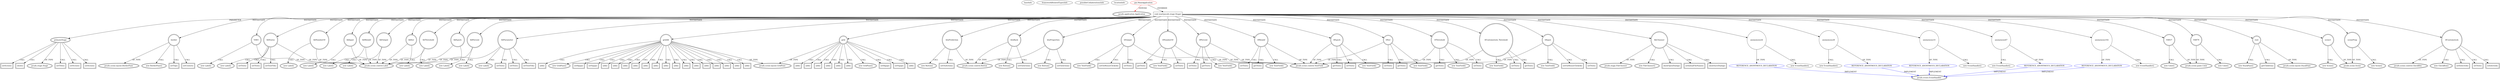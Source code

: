 digraph {
baseInfo[graphId=822,category="extension_graph",isAnonymous=false,possibleRelation=true]
frameworkRelatedTypesInfo[0="javafx.application.Application"]
possibleCollaborationsInfo[0="822~OVERRIDING_METHOD_DECLARATION-INSTANTIATION-~javafx.application.Application ~javafx.event.EventHandler ~false~true"]
locationInfo[projectName="LukasBuchert-Stockmarketprediction_ANFIS",filePath="/LukasBuchert-Stockmarketprediction_ANFIS/Stockmarketprediction_ANFIS-master/StockMarketPrediction/src/gui/MainApplication.java",contextSignature="MainApplication",graphId="822"]
0[label="gui.MainApplication",vertexType="ROOT_CLIENT_CLASS_DECLARATION",isFrameworkType=false,color=red]
1[label="javafx.application.Application",vertexType="FRAMEWORK_CLASS_TYPE",isFrameworkType=true,peripheries=2]
2[label="void start(javafx.stage.Stage)",vertexType="OVERRIDING_METHOD_DECLARATION",isFrameworkType=false,shape=box]
3[label="primaryStage",vertexType="PARAMETER_DECLARATION",isFrameworkType=true,peripheries=2]
4[label="javafx.stage.Stage",vertexType="FRAMEWORK_CLASS_TYPE",isFrameworkType=true,peripheries=2]
6[label="setTitle()",vertexType="INSIDE_CALL",isFrameworkType=true,peripheries=2,shape=box]
8[label="border",vertexType="VARIABLE_EXPRESION",isFrameworkType=true,peripheries=2,shape=circle]
9[label="javafx.scene.layout.BorderPane",vertexType="FRAMEWORK_CLASS_TYPE",isFrameworkType=true,peripheries=2]
7[label="new BorderPane()",vertexType="CONSTRUCTOR_CALL",isFrameworkType=true,peripheries=2]
11[label="setTop()",vertexType="INSIDE_CALL",isFrameworkType=true,peripheries=2,shape=box]
13[label="VAR3",vertexType="VARIABLE_EXPRESION",isFrameworkType=true,peripheries=2,shape=circle]
14[label="javafx.scene.control.Label",vertexType="FRAMEWORK_CLASS_TYPE",isFrameworkType=true,peripheries=2]
12[label="new Label()",vertexType="CONSTRUCTOR_CALL",isFrameworkType=true,peripheries=2]
16[label="grid",vertexType="VARIABLE_EXPRESION",isFrameworkType=true,peripheries=2,shape=circle]
17[label="javafx.scene.layout.GridPane",vertexType="FRAMEWORK_CLASS_TYPE",isFrameworkType=true,peripheries=2]
15[label="new GridPane()",vertexType="CONSTRUCTOR_CALL",isFrameworkType=true,peripheries=2]
19[label="setHgap()",vertexType="INSIDE_CALL",isFrameworkType=true,peripheries=2,shape=box]
21[label="setVgap()",vertexType="INSIDE_CALL",isFrameworkType=true,peripheries=2,shape=box]
23[label="setCenter()",vertexType="INSIDE_CALL",isFrameworkType=true,peripheries=2,shape=box]
25[label="lblInput",vertexType="VARIABLE_EXPRESION",isFrameworkType=true,peripheries=2,shape=circle]
24[label="new Label()",vertexType="CONSTRUCTOR_CALL",isFrameworkType=true,peripheries=2]
28[label="lblOutput",vertexType="VARIABLE_EXPRESION",isFrameworkType=true,peripheries=2,shape=circle]
27[label="new Label()",vertexType="CONSTRUCTOR_CALL",isFrameworkType=true,peripheries=2]
31[label="lblStatus",vertexType="VARIABLE_EXPRESION",isFrameworkType=true,peripheries=2,shape=circle]
30[label="new Label()",vertexType="CONSTRUCTOR_CALL",isFrameworkType=true,peripheries=2]
34[label="btnProperties",vertexType="VARIABLE_EXPRESION",isFrameworkType=true,peripheries=2,shape=circle]
35[label="javafx.scene.control.Button",vertexType="FRAMEWORK_CLASS_TYPE",isFrameworkType=true,peripheries=2]
33[label="new Button()",vertexType="CONSTRUCTOR_CALL",isFrameworkType=true,peripheries=2]
37[label="btnPrediction",vertexType="VARIABLE_EXPRESION",isFrameworkType=true,peripheries=2,shape=circle]
36[label="new Button()",vertexType="CONSTRUCTOR_CALL",isFrameworkType=true,peripheries=2]
40[label="tfInput",vertexType="VARIABLE_EXPRESION",isFrameworkType=true,peripheries=2,shape=circle]
41[label="javafx.scene.control.TextField",vertexType="FRAMEWORK_CLASS_TYPE",isFrameworkType=true,peripheries=2]
39[label="new TextField()",vertexType="CONSTRUCTOR_CALL",isFrameworkType=true,peripheries=2]
43[label="tfOutput",vertexType="VARIABLE_EXPRESION",isFrameworkType=true,peripheries=2,shape=circle]
42[label="new TextField()",vertexType="CONSTRUCTOR_CALL",isFrameworkType=true,peripheries=2]
46[label="add()",vertexType="INSIDE_CALL",isFrameworkType=true,peripheries=2,shape=box]
48[label="add()",vertexType="INSIDE_CALL",isFrameworkType=true,peripheries=2,shape=box]
50[label="add()",vertexType="INSIDE_CALL",isFrameworkType=true,peripheries=2,shape=box]
52[label="add()",vertexType="INSIDE_CALL",isFrameworkType=true,peripheries=2,shape=box]
54[label="add()",vertexType="INSIDE_CALL",isFrameworkType=true,peripheries=2,shape=box]
56[label="add()",vertexType="INSIDE_CALL",isFrameworkType=true,peripheries=2,shape=box]
58[label="add()",vertexType="INSIDE_CALL",isFrameworkType=true,peripheries=2,shape=box]
60[label="fileChooser",vertexType="VARIABLE_EXPRESION",isFrameworkType=true,peripheries=2,shape=circle]
61[label="javafx.stage.FileChooser",vertexType="FRAMEWORK_CLASS_TYPE",isFrameworkType=true,peripheries=2]
59[label="new FileChooser()",vertexType="CONSTRUCTOR_CALL",isFrameworkType=true,peripheries=2]
63[label="setOnMouseClicked()",vertexType="INSIDE_CALL",isFrameworkType=true,peripheries=2,shape=box]
65[label="anonymous24",vertexType="VARIABLE_EXPRESION",isFrameworkType=false,shape=circle]
66[label="REFERENCE_ANONYMOUS_DECLARATION",vertexType="REFERENCE_ANONYMOUS_DECLARATION",isFrameworkType=false,color=blue]
67[label="javafx.event.EventHandler",vertexType="FRAMEWORK_INTERFACE_TYPE",isFrameworkType=true,peripheries=2]
64[label="new EventHandler()",vertexType="CONSTRUCTOR_CALL",isFrameworkType=false]
69[label="showOpenDialog()",vertexType="INSIDE_CALL",isFrameworkType=true,peripheries=2,shape=box]
71[label="setText()",vertexType="INSIDE_CALL",isFrameworkType=true,peripheries=2,shape=box]
73[label="setOnMouseClicked()",vertexType="INSIDE_CALL",isFrameworkType=true,peripheries=2,shape=box]
75[label="anonymous28",vertexType="VARIABLE_EXPRESION",isFrameworkType=false,shape=circle]
76[label="REFERENCE_ANONYMOUS_DECLARATION",vertexType="REFERENCE_ANONYMOUS_DECLARATION",isFrameworkType=false,color=blue]
74[label="new EventHandler()",vertexType="CONSTRUCTOR_CALL",isFrameworkType=false]
79[label="setInitialFileName()",vertexType="INSIDE_CALL",isFrameworkType=true,peripheries=2,shape=box]
81[label="showSaveDialog()",vertexType="INSIDE_CALL",isFrameworkType=true,peripheries=2,shape=box]
83[label="setText()",vertexType="INSIDE_CALL",isFrameworkType=true,peripheries=2,shape=box]
85[label="setOnAction()",vertexType="INSIDE_CALL",isFrameworkType=true,peripheries=2,shape=box]
87[label="anonymous33",vertexType="VARIABLE_EXPRESION",isFrameworkType=false,shape=circle]
88[label="REFERENCE_ANONYMOUS_DECLARATION",vertexType="REFERENCE_ANONYMOUS_DECLARATION",isFrameworkType=false,color=blue]
86[label="new EventHandler()",vertexType="CONSTRUCTOR_CALL",isFrameworkType=false]
91[label="setText()",vertexType="INSIDE_CALL",isFrameworkType=true,peripheries=2,shape=box]
93[label="setText()",vertexType="INSIDE_CALL",isFrameworkType=true,peripheries=2,shape=box]
95[label="setTextFill()",vertexType="INSIDE_CALL",isFrameworkType=true,peripheries=2,shape=box]
97[label="VAR37",vertexType="VARIABLE_EXPRESION",isFrameworkType=true,peripheries=2,shape=circle]
98[label="javafx.scene.paint.Color",vertexType="FRAMEWORK_CLASS_TYPE",isFrameworkType=true,peripheries=2]
96[label="new Color()",vertexType="CONSTRUCTOR_CALL",isFrameworkType=true,peripheries=2]
100[label="root",vertexType="VARIABLE_EXPRESION",isFrameworkType=true,peripheries=2,shape=circle]
101[label="javafx.scene.layout.StackPane",vertexType="FRAMEWORK_CLASS_TYPE",isFrameworkType=true,peripheries=2]
99[label="new StackPane()",vertexType="CONSTRUCTOR_CALL",isFrameworkType=true,peripheries=2]
103[label="getChildren()",vertexType="INSIDE_CALL",isFrameworkType=true,peripheries=2,shape=box]
105[label="scene1",vertexType="VARIABLE_EXPRESION",isFrameworkType=true,peripheries=2,shape=circle]
106[label="javafx.scene.Scene",vertexType="FRAMEWORK_CLASS_TYPE",isFrameworkType=true,peripheries=2]
104[label="new Scene()",vertexType="CONSTRUCTOR_CALL",isFrameworkType=true,peripheries=2]
108[label="lblNumberOf",vertexType="VARIABLE_EXPRESION",isFrameworkType=true,peripheries=2,shape=circle]
107[label="new Label()",vertexType="CONSTRUCTOR_CALL",isFrameworkType=true,peripheries=2]
111[label="lblMembf",vertexType="VARIABLE_EXPRESION",isFrameworkType=true,peripheries=2,shape=circle]
110[label="new Label()",vertexType="CONSTRUCTOR_CALL",isFrameworkType=true,peripheries=2]
114[label="lblEpoch",vertexType="VARIABLE_EXPRESION",isFrameworkType=true,peripheries=2,shape=circle]
113[label="new Label()",vertexType="CONSTRUCTOR_CALL",isFrameworkType=true,peripheries=2]
117[label="lblPercent",vertexType="VARIABLE_EXPRESION",isFrameworkType=true,peripheries=2,shape=circle]
116[label="new Label()",vertexType="CONSTRUCTOR_CALL",isFrameworkType=true,peripheries=2]
120[label="lblIter",vertexType="VARIABLE_EXPRESION",isFrameworkType=true,peripheries=2,shape=circle]
119[label="new Label()",vertexType="CONSTRUCTOR_CALL",isFrameworkType=true,peripheries=2]
123[label="lblThreshold",vertexType="VARIABLE_EXPRESION",isFrameworkType=true,peripheries=2,shape=circle]
122[label="new Label()",vertexType="CONSTRUCTOR_CALL",isFrameworkType=true,peripheries=2]
126[label="lblParameter",vertexType="VARIABLE_EXPRESION",isFrameworkType=true,peripheries=2,shape=circle]
125[label="new Label()",vertexType="CONSTRUCTOR_CALL",isFrameworkType=true,peripheries=2]
129[label="tfNumberOf",vertexType="VARIABLE_EXPRESION",isFrameworkType=true,peripheries=2,shape=circle]
128[label="new TextField()",vertexType="CONSTRUCTOR_CALL",isFrameworkType=true,peripheries=2]
132[label="setText()",vertexType="INSIDE_CALL",isFrameworkType=true,peripheries=2,shape=box]
134[label="tfPercent",vertexType="VARIABLE_EXPRESION",isFrameworkType=true,peripheries=2,shape=circle]
133[label="new TextField()",vertexType="CONSTRUCTOR_CALL",isFrameworkType=true,peripheries=2]
137[label="setText()",vertexType="INSIDE_CALL",isFrameworkType=true,peripheries=2,shape=box]
139[label="tfMembf",vertexType="VARIABLE_EXPRESION",isFrameworkType=true,peripheries=2,shape=circle]
138[label="new TextField()",vertexType="CONSTRUCTOR_CALL",isFrameworkType=true,peripheries=2]
142[label="setText()",vertexType="INSIDE_CALL",isFrameworkType=true,peripheries=2,shape=box]
144[label="tfEpoch",vertexType="VARIABLE_EXPRESION",isFrameworkType=true,peripheries=2,shape=circle]
143[label="new TextField()",vertexType="CONSTRUCTOR_CALL",isFrameworkType=true,peripheries=2]
147[label="setText()",vertexType="INSIDE_CALL",isFrameworkType=true,peripheries=2,shape=box]
149[label="tfIter",vertexType="VARIABLE_EXPRESION",isFrameworkType=true,peripheries=2,shape=circle]
148[label="new TextField()",vertexType="CONSTRUCTOR_CALL",isFrameworkType=true,peripheries=2]
152[label="setText()",vertexType="INSIDE_CALL",isFrameworkType=true,peripheries=2,shape=box]
154[label="tfThreshold",vertexType="VARIABLE_EXPRESION",isFrameworkType=true,peripheries=2,shape=circle]
153[label="new TextField()",vertexType="CONSTRUCTOR_CALL",isFrameworkType=true,peripheries=2]
157[label="setText()",vertexType="INSIDE_CALL",isFrameworkType=true,peripheries=2,shape=box]
159[label="tfCustomstock_Threshold",vertexType="VARIABLE_EXPRESION",isFrameworkType=true,peripheries=2,shape=circle]
158[label="new TextField()",vertexType="CONSTRUCTOR_CALL",isFrameworkType=true,peripheries=2]
162[label="setText()",vertexType="INSIDE_CALL",isFrameworkType=true,peripheries=2,shape=box]
164[label="tfCustomstock",vertexType="VARIABLE_EXPRESION",isFrameworkType=true,peripheries=2,shape=circle]
165[label="javafx.scene.control.CheckBox",vertexType="FRAMEWORK_CLASS_TYPE",isFrameworkType=true,peripheries=2]
163[label="new CheckBox()",vertexType="CONSTRUCTOR_CALL",isFrameworkType=true,peripheries=2]
167[label="setSelected()",vertexType="INSIDE_CALL",isFrameworkType=true,peripheries=2,shape=box]
169[label="setText()",vertexType="INSIDE_CALL",isFrameworkType=true,peripheries=2,shape=box]
171[label="btnBack",vertexType="VARIABLE_EXPRESION",isFrameworkType=true,peripheries=2,shape=circle]
170[label="new Button()",vertexType="CONSTRUCTOR_CALL",isFrameworkType=true,peripheries=2]
174[label="setOnAction()",vertexType="INSIDE_CALL",isFrameworkType=true,peripheries=2,shape=box]
176[label="anonymous67",vertexType="VARIABLE_EXPRESION",isFrameworkType=false,shape=circle]
177[label="REFERENCE_ANONYMOUS_DECLARATION",vertexType="REFERENCE_ANONYMOUS_DECLARATION",isFrameworkType=false,color=blue]
175[label="new EventHandler()",vertexType="CONSTRUCTOR_CALL",isFrameworkType=false]
180[label="setText()",vertexType="INSIDE_CALL",isFrameworkType=true,peripheries=2,shape=box]
182[label="getText()",vertexType="INSIDE_CALL",isFrameworkType=true,peripheries=2,shape=box]
184[label="getText()",vertexType="INSIDE_CALL",isFrameworkType=true,peripheries=2,shape=box]
186[label="getText()",vertexType="INSIDE_CALL",isFrameworkType=true,peripheries=2,shape=box]
188[label="getText()",vertexType="INSIDE_CALL",isFrameworkType=true,peripheries=2,shape=box]
190[label="getText()",vertexType="INSIDE_CALL",isFrameworkType=true,peripheries=2,shape=box]
192[label="getText()",vertexType="INSIDE_CALL",isFrameworkType=true,peripheries=2,shape=box]
194[label="getText()",vertexType="INSIDE_CALL",isFrameworkType=true,peripheries=2,shape=box]
196[label="isSelected()",vertexType="INSIDE_CALL",isFrameworkType=true,peripheries=2,shape=box]
198[label="setText()",vertexType="INSIDE_CALL",isFrameworkType=true,peripheries=2,shape=box]
200[label="setTextFill()",vertexType="INSIDE_CALL",isFrameworkType=true,peripheries=2,shape=box]
202[label="VAR79",vertexType="VARIABLE_EXPRESION",isFrameworkType=true,peripheries=2,shape=circle]
201[label="new Color()",vertexType="CONSTRUCTOR_CALL",isFrameworkType=true,peripheries=2]
205[label="setScene()",vertexType="INSIDE_CALL",isFrameworkType=true,peripheries=2,shape=box]
207[label="gridAll",vertexType="VARIABLE_EXPRESION",isFrameworkType=true,peripheries=2,shape=circle]
206[label="new GridPane()",vertexType="CONSTRUCTOR_CALL",isFrameworkType=true,peripheries=2]
210[label="setHgap()",vertexType="INSIDE_CALL",isFrameworkType=true,peripheries=2,shape=box]
212[label="setVgap()",vertexType="INSIDE_CALL",isFrameworkType=true,peripheries=2,shape=box]
214[label="add()",vertexType="INSIDE_CALL",isFrameworkType=true,peripheries=2,shape=box]
216[label="add()",vertexType="INSIDE_CALL",isFrameworkType=true,peripheries=2,shape=box]
218[label="add()",vertexType="INSIDE_CALL",isFrameworkType=true,peripheries=2,shape=box]
220[label="add()",vertexType="INSIDE_CALL",isFrameworkType=true,peripheries=2,shape=box]
222[label="add()",vertexType="INSIDE_CALL",isFrameworkType=true,peripheries=2,shape=box]
224[label="add()",vertexType="INSIDE_CALL",isFrameworkType=true,peripheries=2,shape=box]
226[label="add()",vertexType="INSIDE_CALL",isFrameworkType=true,peripheries=2,shape=box]
228[label="add()",vertexType="INSIDE_CALL",isFrameworkType=true,peripheries=2,shape=box]
230[label="add()",vertexType="INSIDE_CALL",isFrameworkType=true,peripheries=2,shape=box]
232[label="add()",vertexType="INSIDE_CALL",isFrameworkType=true,peripheries=2,shape=box]
234[label="add()",vertexType="INSIDE_CALL",isFrameworkType=true,peripheries=2,shape=box]
236[label="add()",vertexType="INSIDE_CALL",isFrameworkType=true,peripheries=2,shape=box]
238[label="add()",vertexType="INSIDE_CALL",isFrameworkType=true,peripheries=2,shape=box]
240[label="add()",vertexType="INSIDE_CALL",isFrameworkType=true,peripheries=2,shape=box]
242[label="add()",vertexType="INSIDE_CALL",isFrameworkType=true,peripheries=2,shape=box]
244[label="add()",vertexType="INSIDE_CALL",isFrameworkType=true,peripheries=2,shape=box]
246[label="sceneProp",vertexType="VARIABLE_EXPRESION",isFrameworkType=true,peripheries=2,shape=circle]
245[label="new Scene()",vertexType="CONSTRUCTOR_CALL",isFrameworkType=true,peripheries=2]
249[label="setOnAction()",vertexType="INSIDE_CALL",isFrameworkType=true,peripheries=2,shape=box]
251[label="anonymous102",vertexType="VARIABLE_EXPRESION",isFrameworkType=false,shape=circle]
252[label="REFERENCE_ANONYMOUS_DECLARATION",vertexType="REFERENCE_ANONYMOUS_DECLARATION",isFrameworkType=false,color=blue]
250[label="new EventHandler()",vertexType="CONSTRUCTOR_CALL",isFrameworkType=false]
255[label="setScene()",vertexType="INSIDE_CALL",isFrameworkType=true,peripheries=2,shape=box]
257[label="setScene()",vertexType="INSIDE_CALL",isFrameworkType=true,peripheries=2,shape=box]
259[label="show()",vertexType="INSIDE_CALL",isFrameworkType=true,peripheries=2,shape=box]
0->1[label="EXTEND",color=red]
0->2[label="OVERRIDE"]
3->4[label="OF_TYPE"]
2->3[label="PARAMETER"]
3->6[label="CALL"]
2->8[label="INSTANTIATE"]
8->9[label="OF_TYPE"]
8->7[label="CALL"]
8->11[label="CALL"]
2->13[label="INSTANTIATE"]
13->14[label="OF_TYPE"]
13->12[label="CALL"]
2->16[label="INSTANTIATE"]
16->17[label="OF_TYPE"]
16->15[label="CALL"]
16->19[label="CALL"]
16->21[label="CALL"]
8->23[label="CALL"]
2->25[label="INSTANTIATE"]
25->14[label="OF_TYPE"]
25->24[label="CALL"]
2->28[label="INSTANTIATE"]
28->14[label="OF_TYPE"]
28->27[label="CALL"]
2->31[label="INSTANTIATE"]
31->14[label="OF_TYPE"]
31->30[label="CALL"]
2->34[label="INSTANTIATE"]
34->35[label="OF_TYPE"]
34->33[label="CALL"]
2->37[label="INSTANTIATE"]
37->35[label="OF_TYPE"]
37->36[label="CALL"]
2->40[label="INSTANTIATE"]
40->41[label="OF_TYPE"]
40->39[label="CALL"]
2->43[label="INSTANTIATE"]
43->41[label="OF_TYPE"]
43->42[label="CALL"]
16->46[label="CALL"]
16->48[label="CALL"]
16->50[label="CALL"]
16->52[label="CALL"]
16->54[label="CALL"]
16->56[label="CALL"]
16->58[label="CALL"]
2->60[label="INSTANTIATE"]
60->61[label="OF_TYPE"]
60->59[label="CALL"]
40->63[label="CALL"]
2->65[label="INSTANTIATE"]
66->67[label="IMPLEMENT",color=blue]
65->66[label="OF_TYPE"]
65->64[label="CALL"]
60->69[label="CALL"]
40->71[label="CALL"]
43->73[label="CALL"]
2->75[label="INSTANTIATE"]
76->67[label="IMPLEMENT",color=blue]
75->76[label="OF_TYPE"]
75->74[label="CALL"]
60->79[label="CALL"]
60->81[label="CALL"]
43->83[label="CALL"]
37->85[label="CALL"]
2->87[label="INSTANTIATE"]
88->67[label="IMPLEMENT",color=blue]
87->88[label="OF_TYPE"]
87->86[label="CALL"]
31->91[label="CALL"]
31->93[label="CALL"]
31->95[label="CALL"]
2->97[label="INSTANTIATE"]
97->98[label="OF_TYPE"]
97->96[label="CALL"]
2->100[label="INSTANTIATE"]
100->101[label="OF_TYPE"]
100->99[label="CALL"]
100->103[label="CALL"]
2->105[label="INSTANTIATE"]
105->106[label="OF_TYPE"]
105->104[label="CALL"]
2->108[label="INSTANTIATE"]
108->14[label="OF_TYPE"]
108->107[label="CALL"]
2->111[label="INSTANTIATE"]
111->14[label="OF_TYPE"]
111->110[label="CALL"]
2->114[label="INSTANTIATE"]
114->14[label="OF_TYPE"]
114->113[label="CALL"]
2->117[label="INSTANTIATE"]
117->14[label="OF_TYPE"]
117->116[label="CALL"]
2->120[label="INSTANTIATE"]
120->14[label="OF_TYPE"]
120->119[label="CALL"]
2->123[label="INSTANTIATE"]
123->14[label="OF_TYPE"]
123->122[label="CALL"]
2->126[label="INSTANTIATE"]
126->14[label="OF_TYPE"]
126->125[label="CALL"]
2->129[label="INSTANTIATE"]
129->41[label="OF_TYPE"]
129->128[label="CALL"]
129->132[label="CALL"]
2->134[label="INSTANTIATE"]
134->41[label="OF_TYPE"]
134->133[label="CALL"]
134->137[label="CALL"]
2->139[label="INSTANTIATE"]
139->41[label="OF_TYPE"]
139->138[label="CALL"]
139->142[label="CALL"]
2->144[label="INSTANTIATE"]
144->41[label="OF_TYPE"]
144->143[label="CALL"]
144->147[label="CALL"]
2->149[label="INSTANTIATE"]
149->41[label="OF_TYPE"]
149->148[label="CALL"]
149->152[label="CALL"]
2->154[label="INSTANTIATE"]
154->41[label="OF_TYPE"]
154->153[label="CALL"]
154->157[label="CALL"]
2->159[label="INSTANTIATE"]
159->41[label="OF_TYPE"]
159->158[label="CALL"]
159->162[label="CALL"]
2->164[label="INSTANTIATE"]
164->165[label="OF_TYPE"]
164->163[label="CALL"]
164->167[label="CALL"]
164->169[label="CALL"]
2->171[label="INSTANTIATE"]
171->35[label="OF_TYPE"]
171->170[label="CALL"]
171->174[label="CALL"]
2->176[label="INSTANTIATE"]
177->67[label="IMPLEMENT",color=blue]
176->177[label="OF_TYPE"]
176->175[label="CALL"]
126->180[label="CALL"]
129->182[label="CALL"]
134->184[label="CALL"]
139->186[label="CALL"]
144->188[label="CALL"]
149->190[label="CALL"]
154->192[label="CALL"]
159->194[label="CALL"]
164->196[label="CALL"]
126->198[label="CALL"]
126->200[label="CALL"]
2->202[label="INSTANTIATE"]
202->98[label="OF_TYPE"]
202->201[label="CALL"]
3->205[label="CALL"]
2->207[label="INSTANTIATE"]
207->17[label="OF_TYPE"]
207->206[label="CALL"]
207->210[label="CALL"]
207->212[label="CALL"]
207->214[label="CALL"]
207->216[label="CALL"]
207->218[label="CALL"]
207->220[label="CALL"]
207->222[label="CALL"]
207->224[label="CALL"]
207->226[label="CALL"]
207->228[label="CALL"]
207->230[label="CALL"]
207->232[label="CALL"]
207->234[label="CALL"]
207->236[label="CALL"]
207->238[label="CALL"]
207->240[label="CALL"]
207->242[label="CALL"]
207->244[label="CALL"]
2->246[label="INSTANTIATE"]
246->106[label="OF_TYPE"]
246->245[label="CALL"]
34->249[label="CALL"]
2->251[label="INSTANTIATE"]
252->67[label="IMPLEMENT",color=blue]
251->252[label="OF_TYPE"]
251->250[label="CALL"]
3->255[label="CALL"]
3->257[label="CALL"]
3->259[label="CALL"]
}

